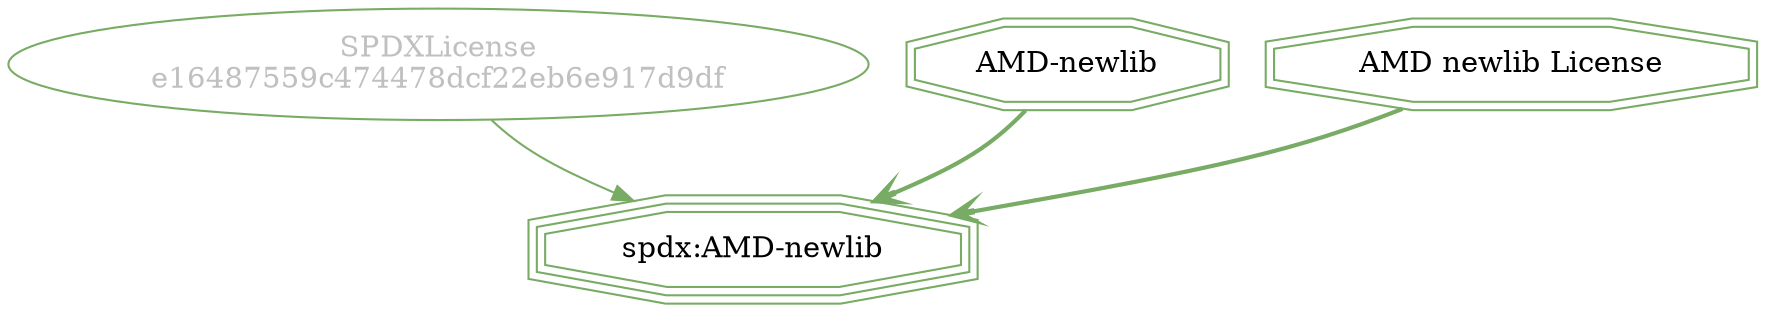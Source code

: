 strict digraph {
    node [shape=box];
    graph [splines=curved];
    113 [label="SPDXLicense\ne16487559c474478dcf22eb6e917d9df"
        ,fontcolor=gray
        ,color="#78ab63"
        ,fillcolor="beige;1"
        ,shape=ellipse];
    114 [label="spdx:AMD-newlib"
        ,color="#78ab63"
        ,shape=tripleoctagon];
    115 [label="AMD-newlib"
        ,color="#78ab63"
        ,shape=doubleoctagon];
    116 [label="AMD newlib License"
        ,color="#78ab63"
        ,shape=doubleoctagon];
    113 -> 114 [weight=0.5
               ,color="#78ab63"];
    115 -> 114 [style=bold
               ,arrowhead=vee
               ,weight=0.7
               ,color="#78ab63"];
    116 -> 114 [style=bold
               ,arrowhead=vee
               ,weight=0.7
               ,color="#78ab63"];
}
